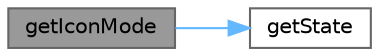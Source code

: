 digraph "getIconMode"
{
 // LATEX_PDF_SIZE
  bgcolor="transparent";
  edge [fontname=Helvetica,fontsize=10,labelfontname=Helvetica,labelfontsize=10];
  node [fontname=Helvetica,fontsize=10,shape=box,height=0.2,width=0.4];
  rankdir="LR";
  Node1 [id="Node000001",label="getIconMode",height=0.2,width=0.4,color="gray40", fillcolor="grey60", style="filled", fontcolor="black",tooltip="获取图标模式"];
  Node1 -> Node2 [id="edge1_Node000001_Node000002",color="steelblue1",style="solid",tooltip=" "];
  Node2 [id="Node000002",label="getState",height=0.2,width=0.4,color="grey40", fillcolor="white", style="filled",URL="$class_interactive_button_base.html#a08078bc1b235f535287ad0bcb16d7dad",tooltip="获取按钮状态"];
}
